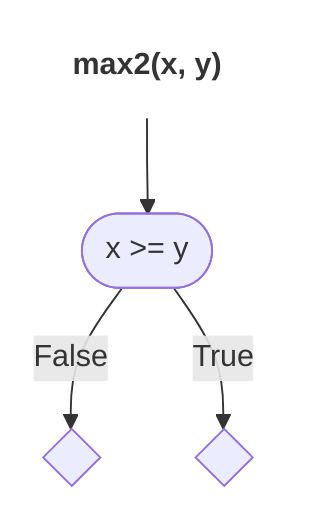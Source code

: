 graph TD
    T["max2(x, y)"]:::title
    A(["x >= y"]) -->|False| B{ }
    A -->|True| C{ }

classDef title fill:none,stroke:none,font-weight:bold,font-size:16px;
    T --> A
